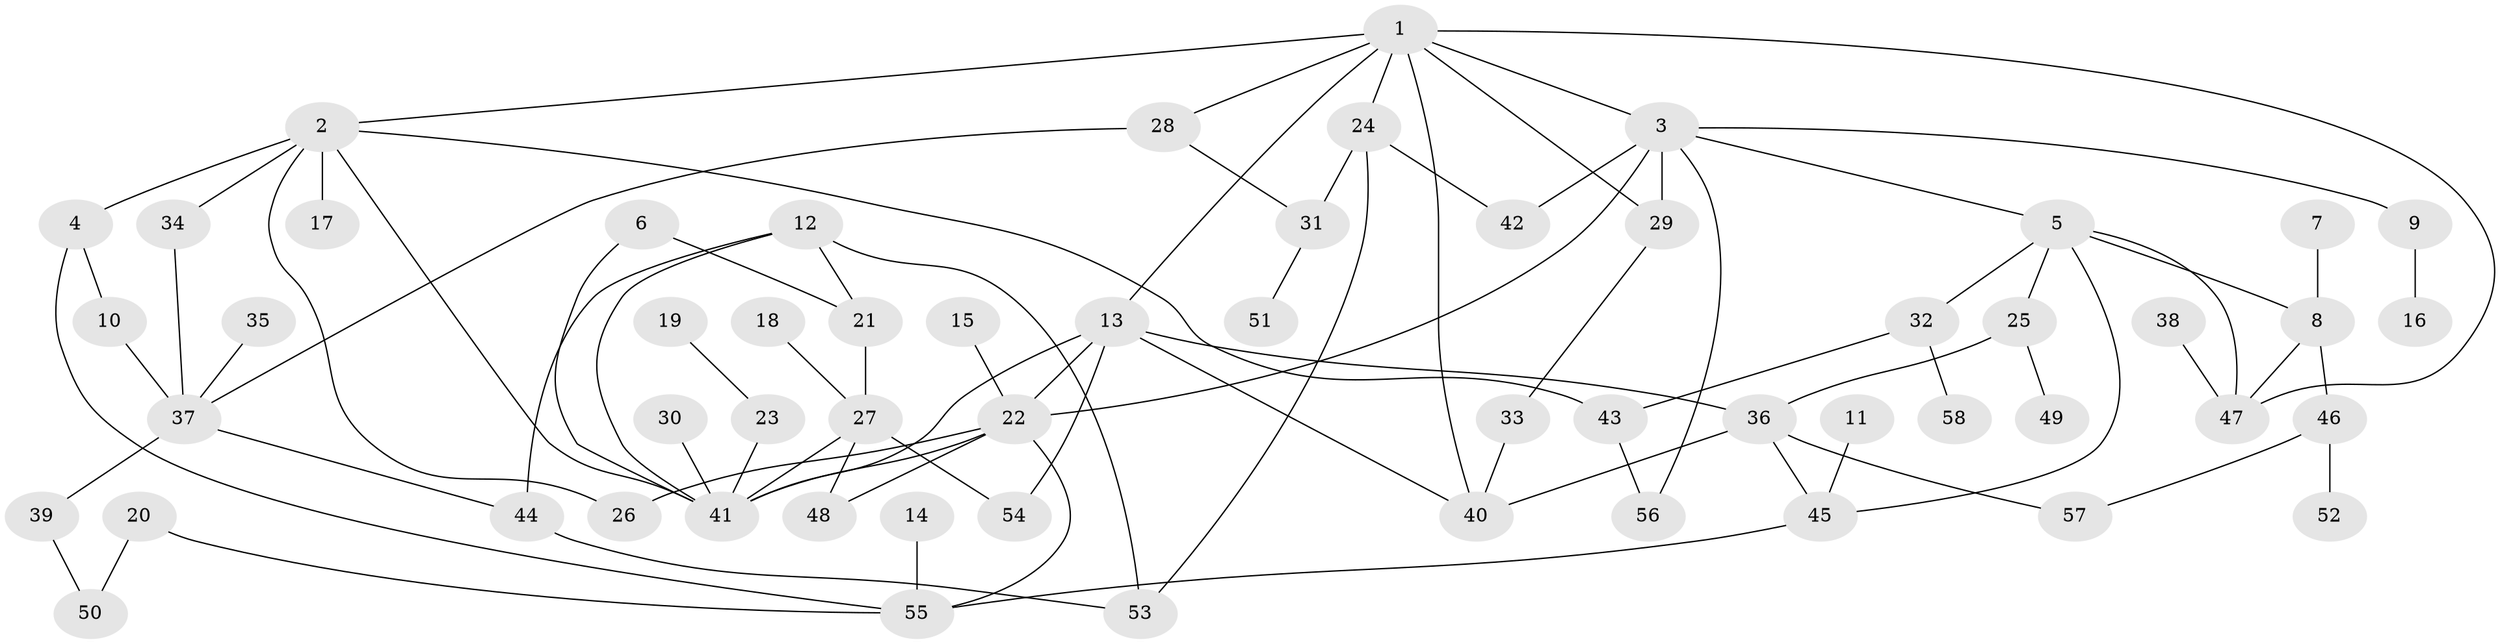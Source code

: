 // original degree distribution, {5: 0.06086956521739131, 6: 0.02608695652173913, 4: 0.1565217391304348, 3: 0.16521739130434782, 2: 0.26956521739130435, 1: 0.3130434782608696, 8: 0.008695652173913044}
// Generated by graph-tools (version 1.1) at 2025/49/03/09/25 03:49:24]
// undirected, 58 vertices, 86 edges
graph export_dot {
graph [start="1"]
  node [color=gray90,style=filled];
  1;
  2;
  3;
  4;
  5;
  6;
  7;
  8;
  9;
  10;
  11;
  12;
  13;
  14;
  15;
  16;
  17;
  18;
  19;
  20;
  21;
  22;
  23;
  24;
  25;
  26;
  27;
  28;
  29;
  30;
  31;
  32;
  33;
  34;
  35;
  36;
  37;
  38;
  39;
  40;
  41;
  42;
  43;
  44;
  45;
  46;
  47;
  48;
  49;
  50;
  51;
  52;
  53;
  54;
  55;
  56;
  57;
  58;
  1 -- 2 [weight=1.0];
  1 -- 3 [weight=1.0];
  1 -- 13 [weight=1.0];
  1 -- 24 [weight=1.0];
  1 -- 28 [weight=1.0];
  1 -- 29 [weight=1.0];
  1 -- 40 [weight=1.0];
  1 -- 47 [weight=1.0];
  2 -- 4 [weight=1.0];
  2 -- 17 [weight=1.0];
  2 -- 26 [weight=1.0];
  2 -- 34 [weight=1.0];
  2 -- 41 [weight=1.0];
  2 -- 43 [weight=1.0];
  3 -- 5 [weight=1.0];
  3 -- 9 [weight=1.0];
  3 -- 22 [weight=1.0];
  3 -- 29 [weight=1.0];
  3 -- 42 [weight=1.0];
  3 -- 56 [weight=1.0];
  4 -- 10 [weight=1.0];
  4 -- 55 [weight=1.0];
  5 -- 8 [weight=1.0];
  5 -- 25 [weight=1.0];
  5 -- 32 [weight=1.0];
  5 -- 45 [weight=1.0];
  5 -- 47 [weight=1.0];
  6 -- 21 [weight=1.0];
  6 -- 41 [weight=1.0];
  7 -- 8 [weight=1.0];
  8 -- 46 [weight=1.0];
  8 -- 47 [weight=1.0];
  9 -- 16 [weight=1.0];
  10 -- 37 [weight=1.0];
  11 -- 45 [weight=1.0];
  12 -- 21 [weight=1.0];
  12 -- 41 [weight=1.0];
  12 -- 44 [weight=1.0];
  12 -- 53 [weight=1.0];
  13 -- 22 [weight=1.0];
  13 -- 36 [weight=1.0];
  13 -- 40 [weight=1.0];
  13 -- 41 [weight=1.0];
  13 -- 54 [weight=1.0];
  14 -- 55 [weight=1.0];
  15 -- 22 [weight=1.0];
  18 -- 27 [weight=1.0];
  19 -- 23 [weight=1.0];
  20 -- 50 [weight=1.0];
  20 -- 55 [weight=1.0];
  21 -- 27 [weight=1.0];
  22 -- 26 [weight=1.0];
  22 -- 41 [weight=1.0];
  22 -- 48 [weight=1.0];
  22 -- 55 [weight=1.0];
  23 -- 41 [weight=1.0];
  24 -- 31 [weight=1.0];
  24 -- 42 [weight=1.0];
  24 -- 53 [weight=1.0];
  25 -- 36 [weight=1.0];
  25 -- 49 [weight=1.0];
  27 -- 41 [weight=1.0];
  27 -- 48 [weight=1.0];
  27 -- 54 [weight=1.0];
  28 -- 31 [weight=1.0];
  28 -- 37 [weight=1.0];
  29 -- 33 [weight=1.0];
  30 -- 41 [weight=1.0];
  31 -- 51 [weight=1.0];
  32 -- 43 [weight=1.0];
  32 -- 58 [weight=1.0];
  33 -- 40 [weight=1.0];
  34 -- 37 [weight=1.0];
  35 -- 37 [weight=1.0];
  36 -- 40 [weight=1.0];
  36 -- 45 [weight=1.0];
  36 -- 57 [weight=1.0];
  37 -- 39 [weight=2.0];
  37 -- 44 [weight=1.0];
  38 -- 47 [weight=1.0];
  39 -- 50 [weight=1.0];
  43 -- 56 [weight=1.0];
  44 -- 53 [weight=1.0];
  45 -- 55 [weight=1.0];
  46 -- 52 [weight=1.0];
  46 -- 57 [weight=1.0];
}
